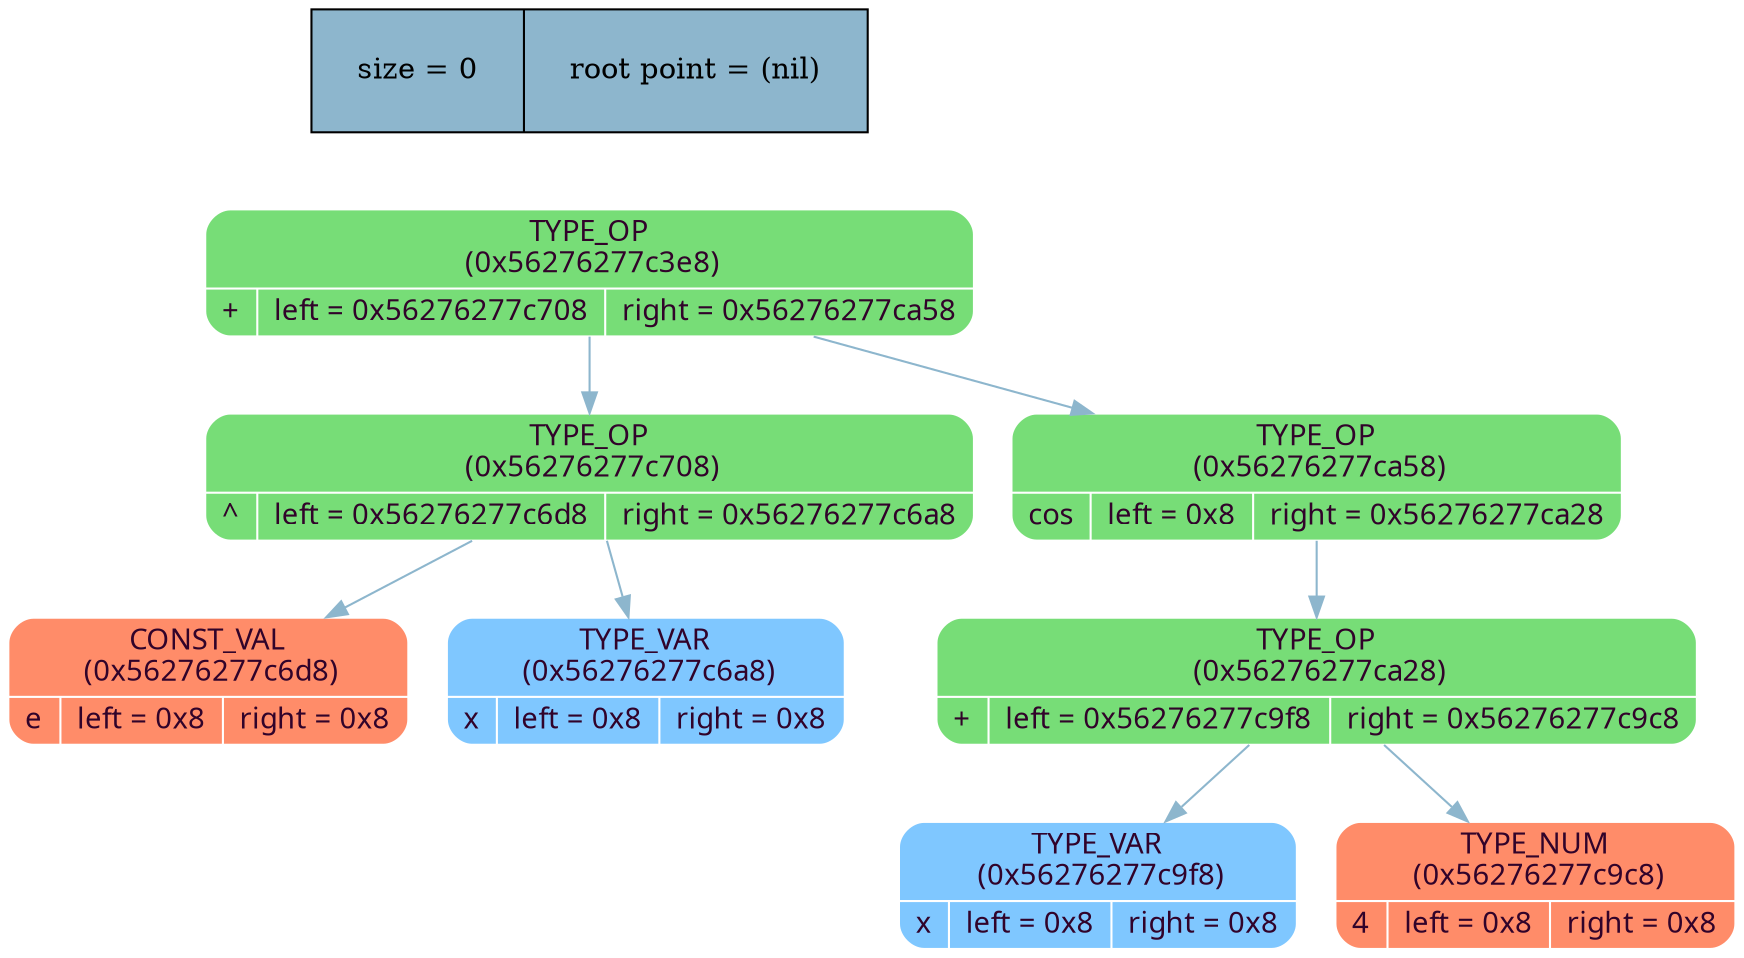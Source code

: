 digraph   
{
rankdir = ""
splines = "true"

node_stat [margin = "0.3*0.3", style = "filled", shape = "record", fillcolor = "#8DB6CD" label = " size = 0 | root point = (nil)"]
{rank = source; node_stat}

node0x56276277c3e8 [shape = "Mrecord", fillcolor = "#77DD77", style = "filled", fontcolor = "#31032A", fontname = "Calibri", color = "white", label = "{TYPE_OP\n (0x56276277c3e8)| {+ |left = 0x56276277c708 |right = 0x56276277ca58}}"]
node0x56276277c3e8 -> node0x56276277c708 [color = "#8DB6CD", style = "", constraint = true, fillcolor = "#8DB6CD",   fontcolor = "", fontname = "Calibri", label = ""];
node0x56276277c708 [shape = "Mrecord", fillcolor = "#77DD77", style = "filled", fontcolor = "#31032A", fontname = "Calibri", color = "white", label = "{TYPE_OP\n (0x56276277c708)| {^ |left = 0x56276277c6d8 |right = 0x56276277c6a8}}"]
node0x56276277c708 -> node0x56276277c6d8 [color = "#8DB6CD", style = "", constraint = true, fillcolor = "#8DB6CD",   fontcolor = "", fontname = "Calibri", label = ""];
node0x56276277c6d8 [shape = "Mrecord", fillcolor = "#FF8C69", style = "filled", fontcolor = "#31032A", fontname = "Calibri", color = "white", label = "{CONST_VAL\n (0x56276277c6d8)| {e |left = 0x8 |right = 0x8}}"]
node0x56276277c708 -> node0x56276277c6a8 [color = "#8DB6CD", style = "", constraint = true, fillcolor = "#8DB6CD",   fontcolor = "", fontname = "Calibri", label = ""];
node0x56276277c6a8 [shape = "Mrecord", fillcolor = "#7FC7FF", style = "filled", fontcolor = "#31032A", fontname = "Calibri", color = "white", label = "{TYPE_VAR\n (0x56276277c6a8)| {x |left = 0x8 |right = 0x8}}"]
node0x56276277c3e8 -> node0x56276277ca58 [color = "#8DB6CD", style = "", constraint = true, fillcolor = "#8DB6CD",   fontcolor = "", fontname = "Calibri", label = ""];
node0x56276277ca58 [shape = "Mrecord", fillcolor = "#77DD77", style = "filled", fontcolor = "#31032A", fontname = "Calibri", color = "white", label = "{TYPE_OP\n (0x56276277ca58)| {cos |left = 0x8 |right = 0x56276277ca28}}"]
node0x56276277ca58 -> node0x56276277ca28 [color = "#8DB6CD", style = "", constraint = true, fillcolor = "#8DB6CD",   fontcolor = "", fontname = "Calibri", label = ""];
node0x56276277ca28 [shape = "Mrecord", fillcolor = "#77DD77", style = "filled", fontcolor = "#31032A", fontname = "Calibri", color = "white", label = "{TYPE_OP\n (0x56276277ca28)| {+ |left = 0x56276277c9f8 |right = 0x56276277c9c8}}"]
node0x56276277ca28 -> node0x56276277c9f8 [color = "#8DB6CD", style = "", constraint = true, fillcolor = "#8DB6CD",   fontcolor = "", fontname = "Calibri", label = ""];
node0x56276277c9f8 [shape = "Mrecord", fillcolor = "#7FC7FF", style = "filled", fontcolor = "#31032A", fontname = "Calibri", color = "white", label = "{TYPE_VAR\n (0x56276277c9f8)| {x |left = 0x8 |right = 0x8}}"]
node0x56276277ca28 -> node0x56276277c9c8 [color = "#8DB6CD", style = "", constraint = true, fillcolor = "#8DB6CD",   fontcolor = "", fontname = "Calibri", label = ""];
node0x56276277c9c8 [shape = "Mrecord", fillcolor = "#FF8C69", style = "filled", fontcolor = "#31032A", fontname = "Calibri", color = "white", label = "{TYPE_NUM\n (0x56276277c9c8)| {4 |left = 0x8 |right = 0x8}}"]
}
